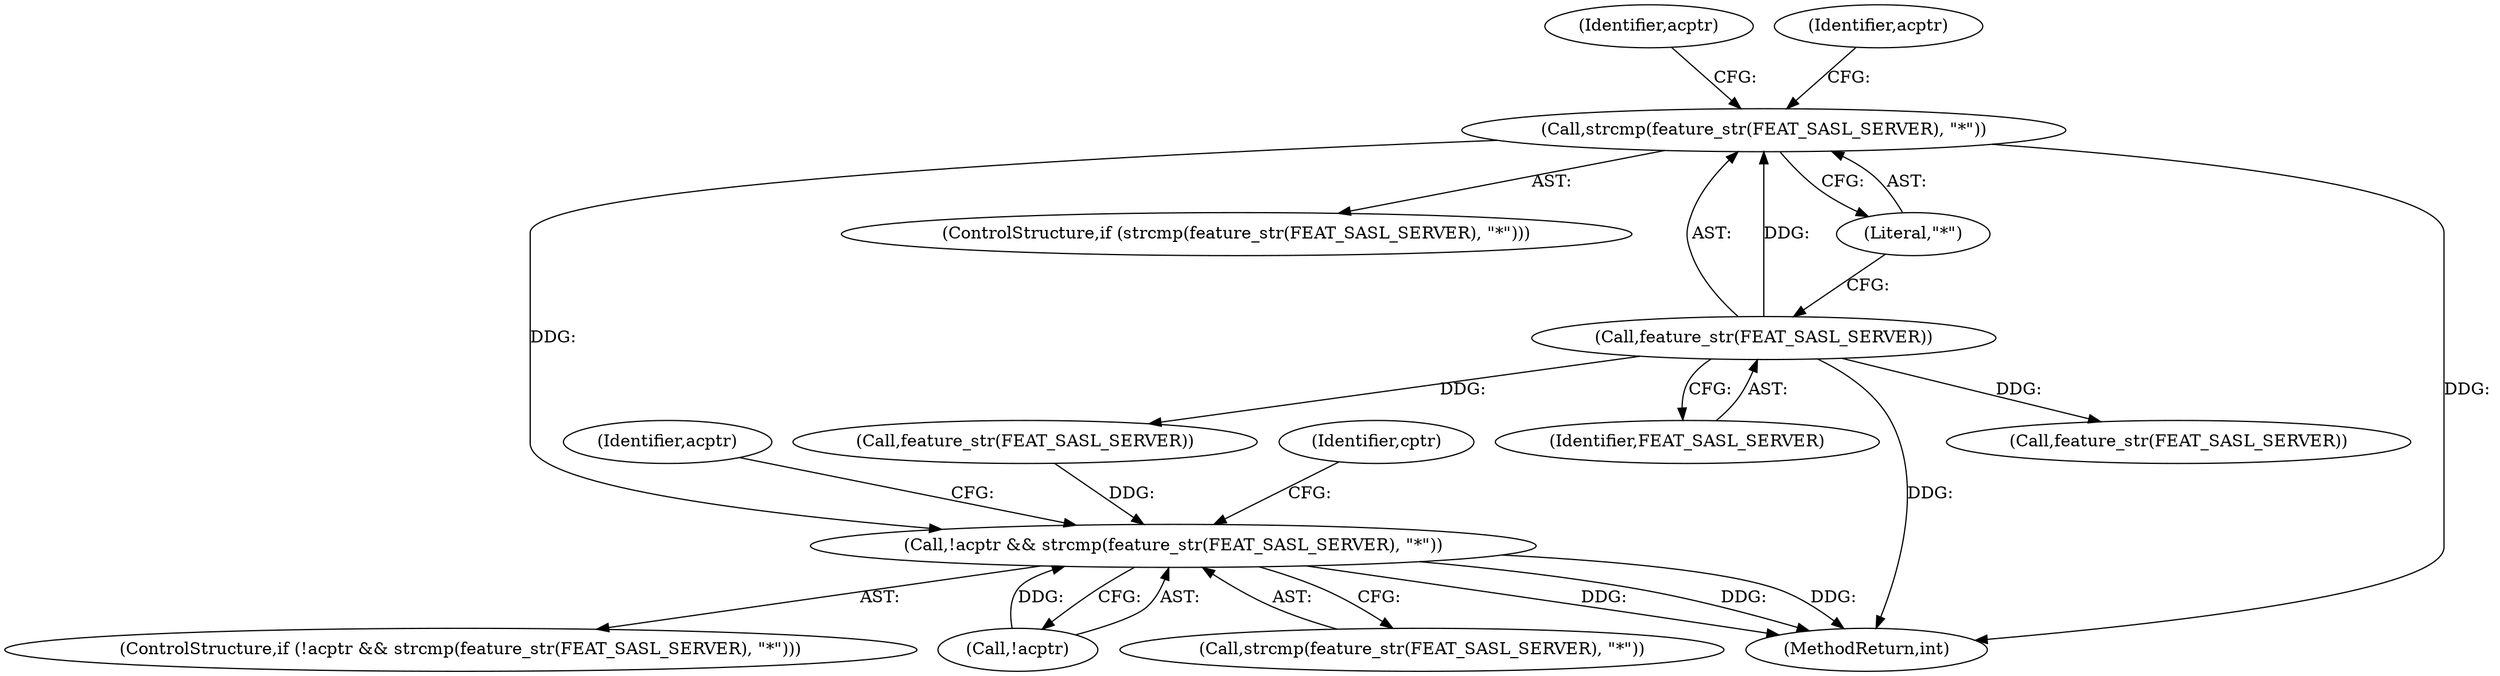 digraph "0_nefarious2_f50a84bad996d438e7b31b9e74c32a41e43f8be5@API" {
"1000167" [label="(Call,strcmp(feature_str(FEAT_SASL_SERVER), \"*\"))"];
"1000168" [label="(Call,feature_str(FEAT_SASL_SERVER))"];
"1000183" [label="(Call,!acptr && strcmp(feature_str(FEAT_SASL_SERVER), \"*\"))"];
"1000167" [label="(Call,strcmp(feature_str(FEAT_SASL_SERVER), \"*\"))"];
"1000166" [label="(ControlStructure,if (strcmp(feature_str(FEAT_SASL_SERVER), \"*\")))"];
"1000463" [label="(MethodReturn,int)"];
"1000176" [label="(Call,feature_str(FEAT_SASL_SERVER))"];
"1000180" [label="(Identifier,acptr)"];
"1000183" [label="(Call,!acptr && strcmp(feature_str(FEAT_SASL_SERVER), \"*\"))"];
"1000169" [label="(Identifier,FEAT_SASL_SERVER)"];
"1000197" [label="(Identifier,acptr)"];
"1000192" [label="(Identifier,cptr)"];
"1000170" [label="(Literal,\"*\")"];
"1000184" [label="(Call,!acptr)"];
"1000168" [label="(Call,feature_str(FEAT_SASL_SERVER))"];
"1000172" [label="(Identifier,acptr)"];
"1000187" [label="(Call,feature_str(FEAT_SASL_SERVER))"];
"1000182" [label="(ControlStructure,if (!acptr && strcmp(feature_str(FEAT_SASL_SERVER), \"*\")))"];
"1000186" [label="(Call,strcmp(feature_str(FEAT_SASL_SERVER), \"*\"))"];
"1000167" -> "1000166"  [label="AST: "];
"1000167" -> "1000170"  [label="CFG: "];
"1000168" -> "1000167"  [label="AST: "];
"1000170" -> "1000167"  [label="AST: "];
"1000172" -> "1000167"  [label="CFG: "];
"1000180" -> "1000167"  [label="CFG: "];
"1000167" -> "1000463"  [label="DDG: "];
"1000168" -> "1000167"  [label="DDG: "];
"1000167" -> "1000183"  [label="DDG: "];
"1000168" -> "1000169"  [label="CFG: "];
"1000169" -> "1000168"  [label="AST: "];
"1000170" -> "1000168"  [label="CFG: "];
"1000168" -> "1000463"  [label="DDG: "];
"1000168" -> "1000176"  [label="DDG: "];
"1000168" -> "1000187"  [label="DDG: "];
"1000183" -> "1000182"  [label="AST: "];
"1000183" -> "1000184"  [label="CFG: "];
"1000183" -> "1000186"  [label="CFG: "];
"1000184" -> "1000183"  [label="AST: "];
"1000186" -> "1000183"  [label="AST: "];
"1000192" -> "1000183"  [label="CFG: "];
"1000197" -> "1000183"  [label="CFG: "];
"1000183" -> "1000463"  [label="DDG: "];
"1000183" -> "1000463"  [label="DDG: "];
"1000183" -> "1000463"  [label="DDG: "];
"1000184" -> "1000183"  [label="DDG: "];
"1000187" -> "1000183"  [label="DDG: "];
}
